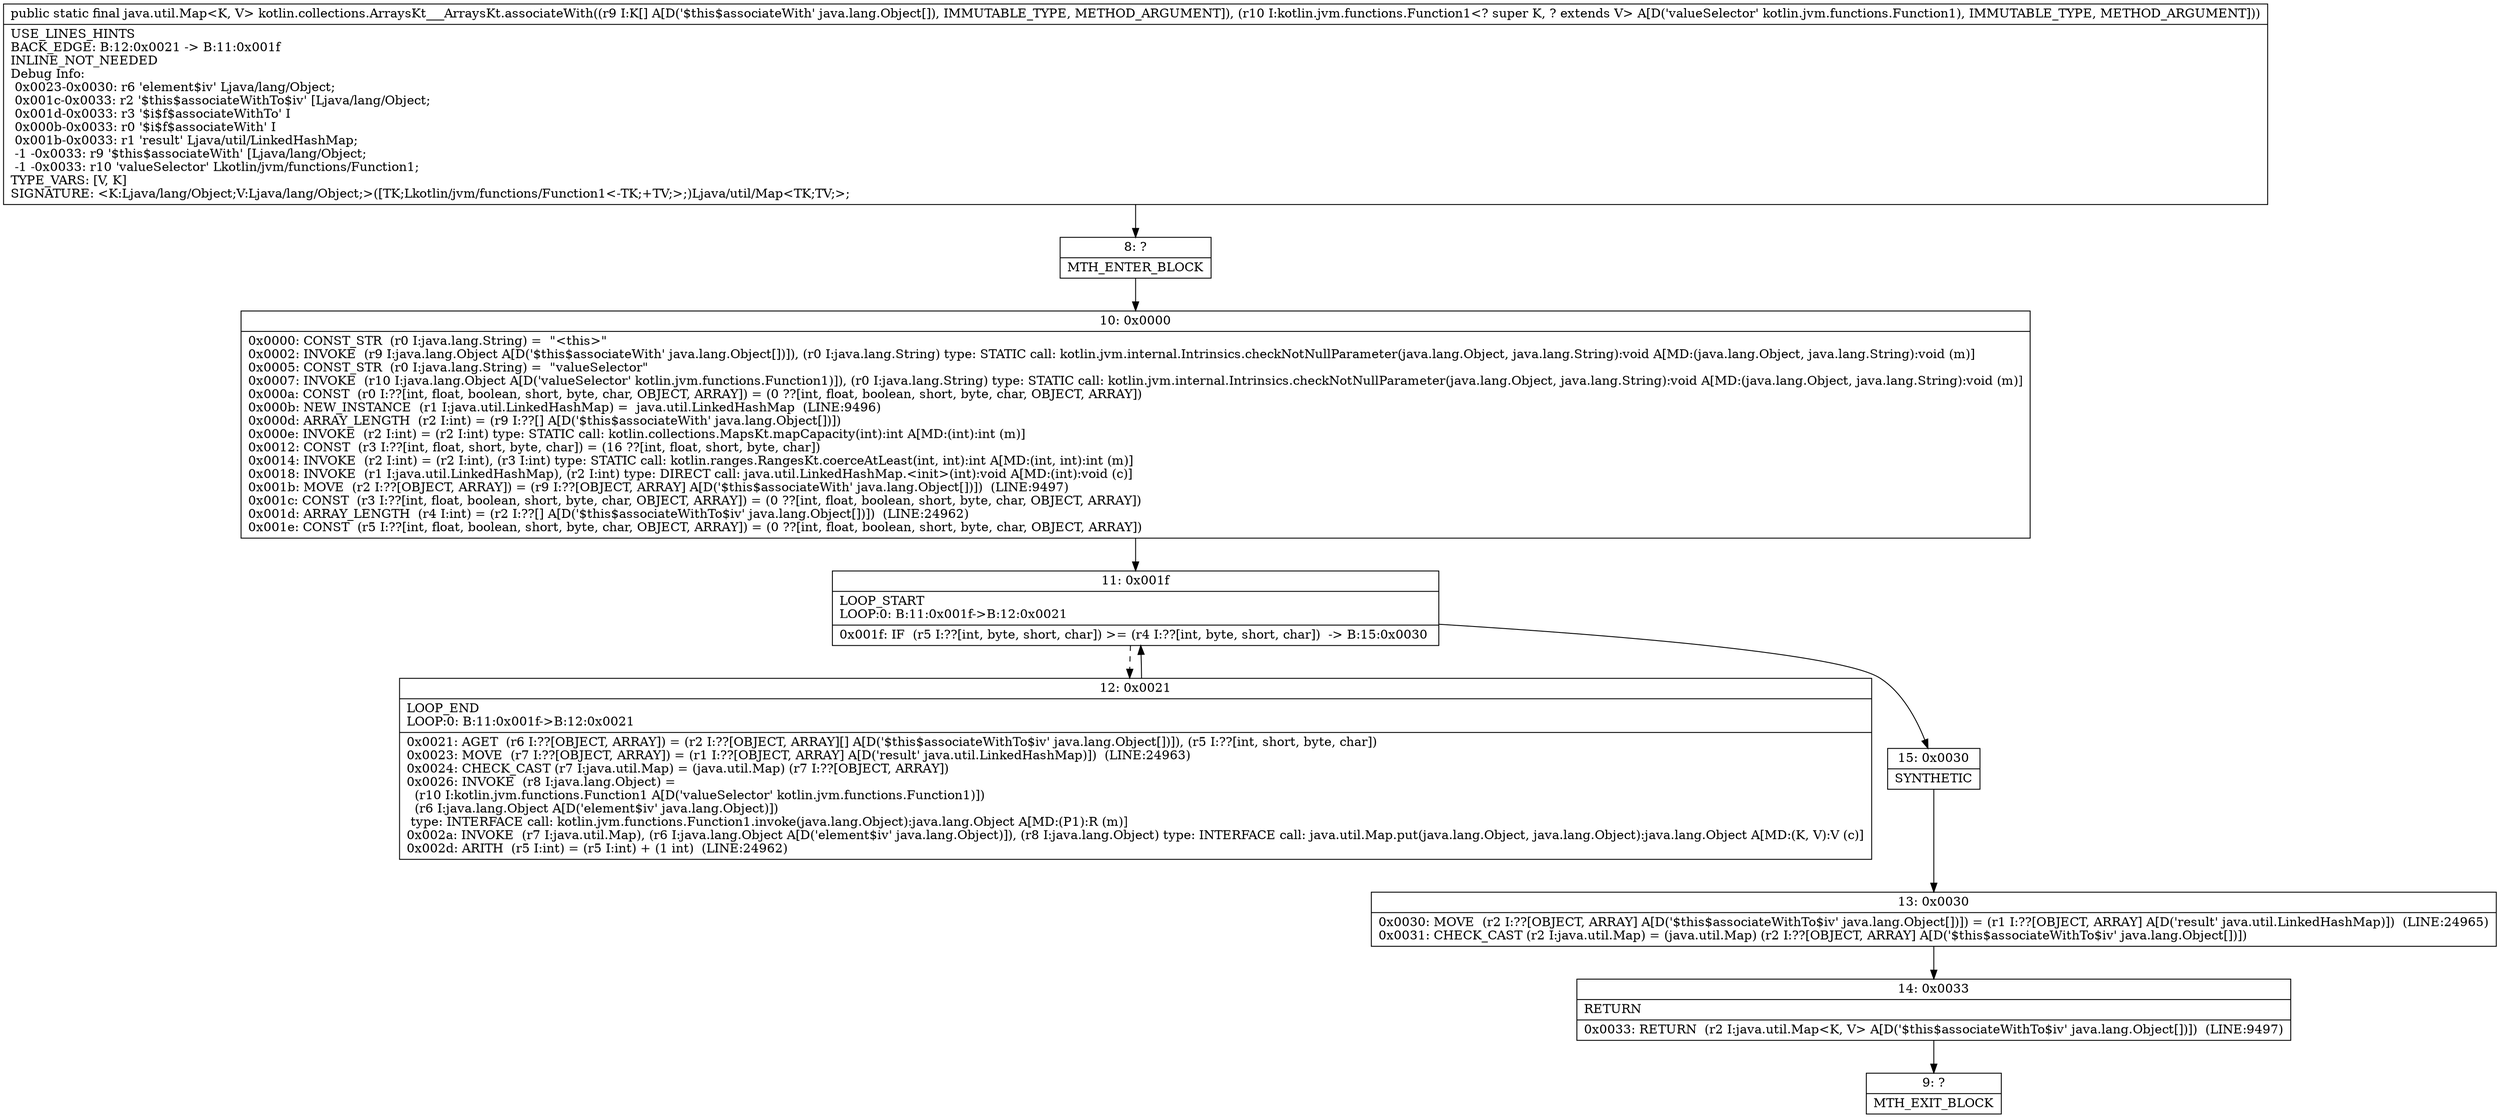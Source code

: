 digraph "CFG forkotlin.collections.ArraysKt___ArraysKt.associateWith([Ljava\/lang\/Object;Lkotlin\/jvm\/functions\/Function1;)Ljava\/util\/Map;" {
Node_8 [shape=record,label="{8\:\ ?|MTH_ENTER_BLOCK\l}"];
Node_10 [shape=record,label="{10\:\ 0x0000|0x0000: CONST_STR  (r0 I:java.lang.String) =  \"\<this\>\" \l0x0002: INVOKE  (r9 I:java.lang.Object A[D('$this$associateWith' java.lang.Object[])]), (r0 I:java.lang.String) type: STATIC call: kotlin.jvm.internal.Intrinsics.checkNotNullParameter(java.lang.Object, java.lang.String):void A[MD:(java.lang.Object, java.lang.String):void (m)]\l0x0005: CONST_STR  (r0 I:java.lang.String) =  \"valueSelector\" \l0x0007: INVOKE  (r10 I:java.lang.Object A[D('valueSelector' kotlin.jvm.functions.Function1)]), (r0 I:java.lang.String) type: STATIC call: kotlin.jvm.internal.Intrinsics.checkNotNullParameter(java.lang.Object, java.lang.String):void A[MD:(java.lang.Object, java.lang.String):void (m)]\l0x000a: CONST  (r0 I:??[int, float, boolean, short, byte, char, OBJECT, ARRAY]) = (0 ??[int, float, boolean, short, byte, char, OBJECT, ARRAY]) \l0x000b: NEW_INSTANCE  (r1 I:java.util.LinkedHashMap) =  java.util.LinkedHashMap  (LINE:9496)\l0x000d: ARRAY_LENGTH  (r2 I:int) = (r9 I:??[] A[D('$this$associateWith' java.lang.Object[])]) \l0x000e: INVOKE  (r2 I:int) = (r2 I:int) type: STATIC call: kotlin.collections.MapsKt.mapCapacity(int):int A[MD:(int):int (m)]\l0x0012: CONST  (r3 I:??[int, float, short, byte, char]) = (16 ??[int, float, short, byte, char]) \l0x0014: INVOKE  (r2 I:int) = (r2 I:int), (r3 I:int) type: STATIC call: kotlin.ranges.RangesKt.coerceAtLeast(int, int):int A[MD:(int, int):int (m)]\l0x0018: INVOKE  (r1 I:java.util.LinkedHashMap), (r2 I:int) type: DIRECT call: java.util.LinkedHashMap.\<init\>(int):void A[MD:(int):void (c)]\l0x001b: MOVE  (r2 I:??[OBJECT, ARRAY]) = (r9 I:??[OBJECT, ARRAY] A[D('$this$associateWith' java.lang.Object[])])  (LINE:9497)\l0x001c: CONST  (r3 I:??[int, float, boolean, short, byte, char, OBJECT, ARRAY]) = (0 ??[int, float, boolean, short, byte, char, OBJECT, ARRAY]) \l0x001d: ARRAY_LENGTH  (r4 I:int) = (r2 I:??[] A[D('$this$associateWithTo$iv' java.lang.Object[])])  (LINE:24962)\l0x001e: CONST  (r5 I:??[int, float, boolean, short, byte, char, OBJECT, ARRAY]) = (0 ??[int, float, boolean, short, byte, char, OBJECT, ARRAY]) \l}"];
Node_11 [shape=record,label="{11\:\ 0x001f|LOOP_START\lLOOP:0: B:11:0x001f\-\>B:12:0x0021\l|0x001f: IF  (r5 I:??[int, byte, short, char]) \>= (r4 I:??[int, byte, short, char])  \-\> B:15:0x0030 \l}"];
Node_12 [shape=record,label="{12\:\ 0x0021|LOOP_END\lLOOP:0: B:11:0x001f\-\>B:12:0x0021\l|0x0021: AGET  (r6 I:??[OBJECT, ARRAY]) = (r2 I:??[OBJECT, ARRAY][] A[D('$this$associateWithTo$iv' java.lang.Object[])]), (r5 I:??[int, short, byte, char]) \l0x0023: MOVE  (r7 I:??[OBJECT, ARRAY]) = (r1 I:??[OBJECT, ARRAY] A[D('result' java.util.LinkedHashMap)])  (LINE:24963)\l0x0024: CHECK_CAST (r7 I:java.util.Map) = (java.util.Map) (r7 I:??[OBJECT, ARRAY]) \l0x0026: INVOKE  (r8 I:java.lang.Object) = \l  (r10 I:kotlin.jvm.functions.Function1 A[D('valueSelector' kotlin.jvm.functions.Function1)])\l  (r6 I:java.lang.Object A[D('element$iv' java.lang.Object)])\l type: INTERFACE call: kotlin.jvm.functions.Function1.invoke(java.lang.Object):java.lang.Object A[MD:(P1):R (m)]\l0x002a: INVOKE  (r7 I:java.util.Map), (r6 I:java.lang.Object A[D('element$iv' java.lang.Object)]), (r8 I:java.lang.Object) type: INTERFACE call: java.util.Map.put(java.lang.Object, java.lang.Object):java.lang.Object A[MD:(K, V):V (c)]\l0x002d: ARITH  (r5 I:int) = (r5 I:int) + (1 int)  (LINE:24962)\l}"];
Node_15 [shape=record,label="{15\:\ 0x0030|SYNTHETIC\l}"];
Node_13 [shape=record,label="{13\:\ 0x0030|0x0030: MOVE  (r2 I:??[OBJECT, ARRAY] A[D('$this$associateWithTo$iv' java.lang.Object[])]) = (r1 I:??[OBJECT, ARRAY] A[D('result' java.util.LinkedHashMap)])  (LINE:24965)\l0x0031: CHECK_CAST (r2 I:java.util.Map) = (java.util.Map) (r2 I:??[OBJECT, ARRAY] A[D('$this$associateWithTo$iv' java.lang.Object[])]) \l}"];
Node_14 [shape=record,label="{14\:\ 0x0033|RETURN\l|0x0033: RETURN  (r2 I:java.util.Map\<K, V\> A[D('$this$associateWithTo$iv' java.lang.Object[])])  (LINE:9497)\l}"];
Node_9 [shape=record,label="{9\:\ ?|MTH_EXIT_BLOCK\l}"];
MethodNode[shape=record,label="{public static final java.util.Map\<K, V\> kotlin.collections.ArraysKt___ArraysKt.associateWith((r9 I:K[] A[D('$this$associateWith' java.lang.Object[]), IMMUTABLE_TYPE, METHOD_ARGUMENT]), (r10 I:kotlin.jvm.functions.Function1\<? super K, ? extends V\> A[D('valueSelector' kotlin.jvm.functions.Function1), IMMUTABLE_TYPE, METHOD_ARGUMENT]))  | USE_LINES_HINTS\lBACK_EDGE: B:12:0x0021 \-\> B:11:0x001f\lINLINE_NOT_NEEDED\lDebug Info:\l  0x0023\-0x0030: r6 'element$iv' Ljava\/lang\/Object;\l  0x001c\-0x0033: r2 '$this$associateWithTo$iv' [Ljava\/lang\/Object;\l  0x001d\-0x0033: r3 '$i$f$associateWithTo' I\l  0x000b\-0x0033: r0 '$i$f$associateWith' I\l  0x001b\-0x0033: r1 'result' Ljava\/util\/LinkedHashMap;\l  \-1 \-0x0033: r9 '$this$associateWith' [Ljava\/lang\/Object;\l  \-1 \-0x0033: r10 'valueSelector' Lkotlin\/jvm\/functions\/Function1;\lTYPE_VARS: [V, K]\lSIGNATURE: \<K:Ljava\/lang\/Object;V:Ljava\/lang\/Object;\>([TK;Lkotlin\/jvm\/functions\/Function1\<\-TK;+TV;\>;)Ljava\/util\/Map\<TK;TV;\>;\l}"];
MethodNode -> Node_8;Node_8 -> Node_10;
Node_10 -> Node_11;
Node_11 -> Node_12[style=dashed];
Node_11 -> Node_15;
Node_12 -> Node_11;
Node_15 -> Node_13;
Node_13 -> Node_14;
Node_14 -> Node_9;
}

